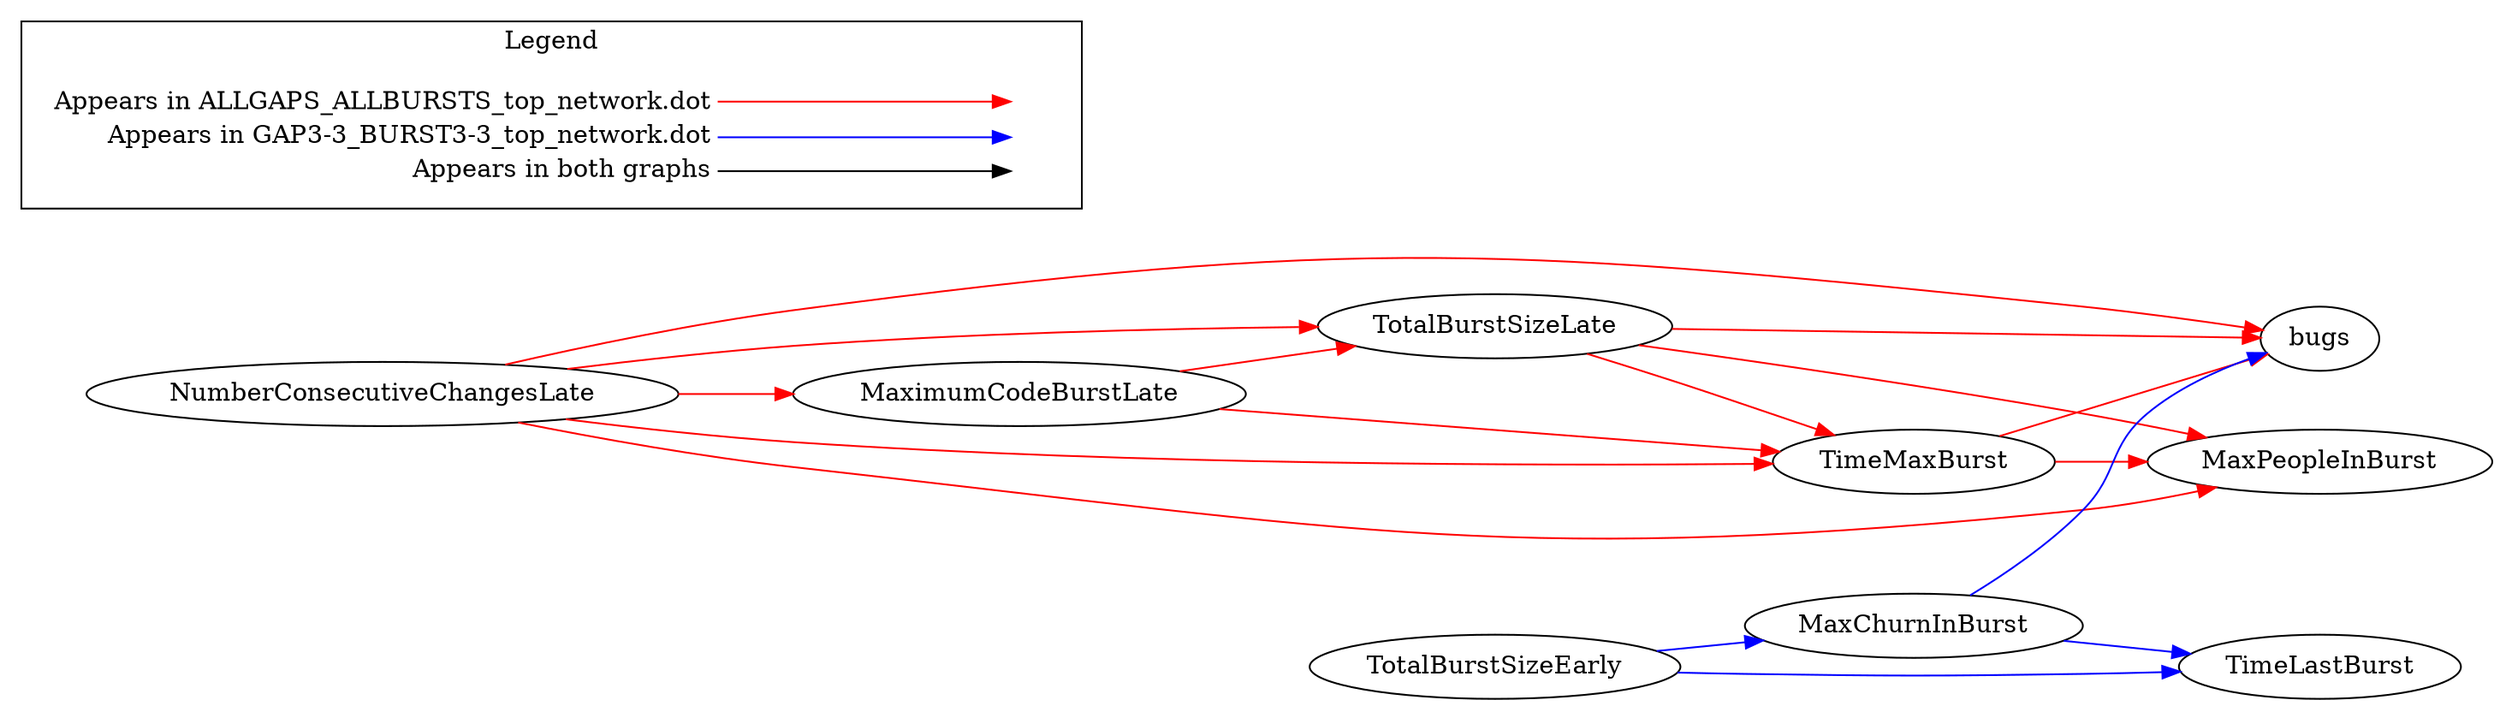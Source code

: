 digraph {
NumberConsecutiveChangesLate -> bugs[color="red"];
NumberConsecutiveChangesLate -> MaximumCodeBurstLate[color="red"];
NumberConsecutiveChangesLate -> TotalBurstSizeLate[color="red"];
NumberConsecutiveChangesLate -> MaxPeopleInBurst[color="red"];
NumberConsecutiveChangesLate -> TimeMaxBurst[color="red"];
MaximumCodeBurstLate -> TotalBurstSizeLate[color="red"];
MaximumCodeBurstLate -> TimeMaxBurst[color="red"];
TotalBurstSizeLate -> bugs[color="red"];
TotalBurstSizeLate -> MaxPeopleInBurst[color="red"];
TotalBurstSizeLate -> TimeMaxBurst[color="red"];
TimeMaxBurst -> bugs[color="red"];
TimeMaxBurst -> MaxPeopleInBurst[color="red"];
MaxChurnInBurst -> TimeLastBurst[color="blue"];
MaxChurnInBurst -> bugs[color="blue"];
TotalBurstSizeEarly -> TimeLastBurst[color="blue"];
TotalBurstSizeEarly -> MaxChurnInBurst[color="blue"];

  rankdir=LR
  node [shape=plaintext]
  subgraph cluster_01 { 
    label = "Legend";
    key [label=<<table border="0" cellpadding="2" cellspacing="0" cellborder="0">
      <tr><td align="right" port="i1">Appears in ALLGAPS_ALLBURSTS_top_network.dot</td></tr>
      <tr><td align="right" port="i2">Appears in GAP3-3_BURST3-3_top_network.dot</td></tr>
      <tr><td align="right" port="i3">Appears in both graphs</td></tr>
      </table>>]
    key2 [label=<<table border="0" cellpadding="2" cellspacing="0" cellborder="0">
      <tr><td port="i1">&nbsp;</td></tr>
      <tr><td port="i2">&nbsp;</td></tr>
      <tr><td port="i3">&nbsp;</td></tr>
      </table>>]
    key:i1:e -> key2:i1:w [color=red]
    key:i2:e -> key2:i2:w [color=blue]
    key:i3:e -> key2:i3:w [color=black]
  }
}